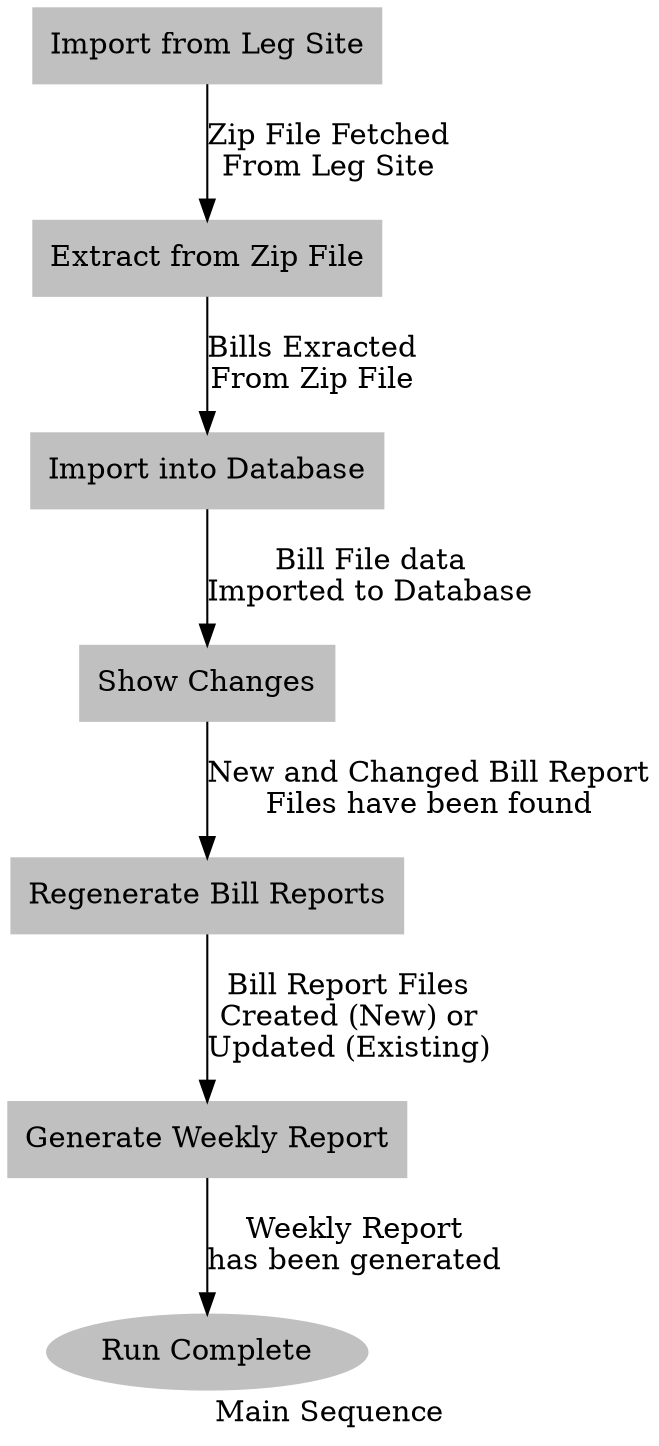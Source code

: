 #
digraph diagram
{
   label="Main Sequence"
#  rankdir = LR;
#  concentrate = true;
#  edge[samehead=h1, sametail=t1];
   edge[samehead=h1];

"Changes"  [label="Show Changes",shape = rectangle,style = filled,color = gray]
"Done"     [label="Run Complete",shape = ellipse,style = filled,color = gray]
"Import"   [label="Import into Database",shape = rectangle,style = filled,color = gray]
"LegSite"  [label="Import from Leg Site",shape = rectangle,style = filled,color = gray]
"Regen"    [label="Regenerate Bill Reports",shape = rectangle,style = filled,color = gray]
"Report"   [label="Generate Weekly Report",shape = rectangle,style = filled,color = gray]
"ZipFile"  [label="Extract from Zip File",shape = rectangle,style = filled,color = gray]

"LegSite"  -> "ZipFile" [label="Zip File Fetched\nFrom Leg Site"]
"ZipFile"  -> "Import"  [label="Bills Exracted\nFrom Zip File"]
"Import"   -> "Changes" [label="Bill File data\nImported to Database"]
"Changes"  -> "Regen"   [label="New and Changed Bill Report\nFiles have been found"]
"Regen"    -> "Report"  [label="Bill Report Files\nCreated (New) or\nUpdated (Existing)"]
"Report"   -> "Done"    [label="Weekly Report\nhas been generated"]
}
